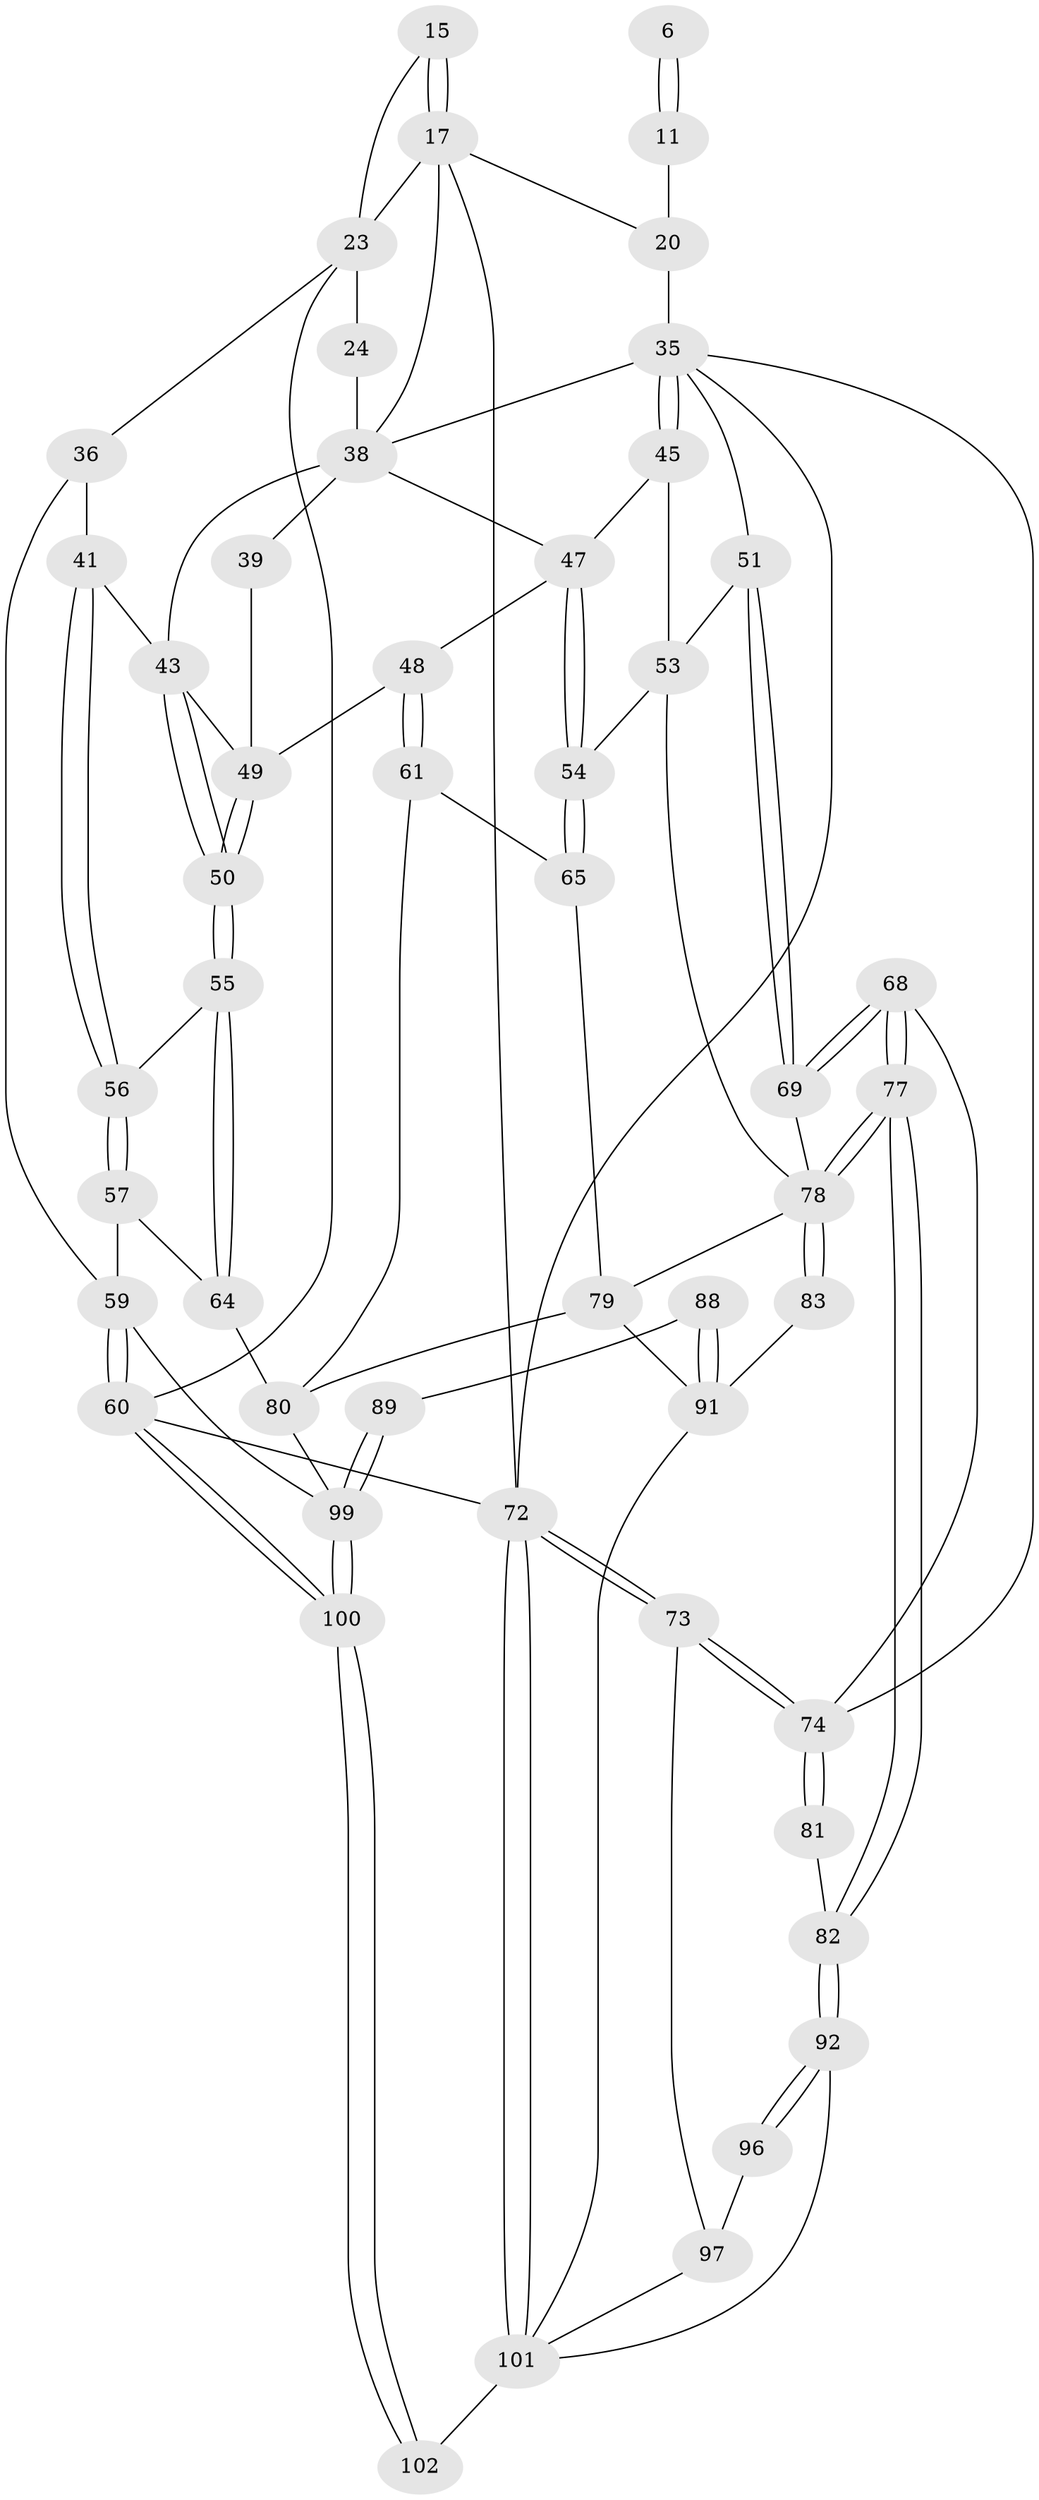 // original degree distribution, {3: 0.0196078431372549, 4: 0.19607843137254902, 5: 0.6078431372549019, 6: 0.17647058823529413}
// Generated by graph-tools (version 1.1) at 2025/00/03/09/25 05:00:53]
// undirected, 51 vertices, 114 edges
graph export_dot {
graph [start="1"]
  node [color=gray90,style=filled];
  6 [pos="+0.7853604864038761+0"];
  11 [pos="+0.8264775985717405+0.0884921373200233",super="+5"];
  15 [pos="+0.355112616282776+0"];
  17 [pos="+0.45659963807871407+0.07835625648273793",super="+16+3"];
  20 [pos="+0.6794652495116328+0.1405423811016179",super="+4+19"];
  23 [pos="+0.18375612423674156+0.06609020356448496",super="+13+18"];
  24 [pos="+0.2778815232853436+0.0849545029432817"];
  35 [pos="+0.6997663525187633+0.31982936701670195",super="+21+34"];
  36 [pos="+0.09210659701599601+0.2838009702722249",super="+31"];
  38 [pos="+0.4830714456695258+0.20952938232065352",super="+25+22+27"];
  39 [pos="+0.32320332424729964+0.27039103334266945"];
  41 [pos="+0.1394793613116046+0.35939838744237923",super="+40"];
  43 [pos="+0.18879156239154968+0.34613499964680283",super="+42"];
  45 [pos="+0.6991156786853293+0.3674339594519839"];
  47 [pos="+0.47097904306965+0.3580856979465512",super="+46"];
  48 [pos="+0.38658963653031747+0.40718354238586274"];
  49 [pos="+0.3685817795402495+0.40464819031099303",super="+44"];
  50 [pos="+0.2980871859327326+0.46768024977718636"];
  51 [pos="+0.8267321054787724+0.4011657965538253"];
  53 [pos="+0.6552958308379356+0.41927017687672913",super="+52"];
  54 [pos="+0.6014833045739729+0.44611877458313925"];
  55 [pos="+0.28301137949173455+0.49264155099722995"];
  56 [pos="+0.13135188317572963+0.3762541886658714"];
  57 [pos="+0.04488798535943076+0.4952221965544269"];
  59 [pos="+0+0.6690031530866022",super="+58+37+32"];
  60 [pos="+0+1",super="+12"];
  61 [pos="+0.43641564746801226+0.513051036047935"];
  64 [pos="+0.2706920186307797+0.5335088639694904"];
  65 [pos="+0.592183256720791+0.46504195648645813"];
  68 [pos="+0.894153681015997+0.5201869289468795"];
  69 [pos="+0.8356070846407655+0.440234581779067"];
  72 [pos="+1+1",super="+7"];
  73 [pos="+1+1"];
  74 [pos="+1+0.7765537285226247",super="+66+67"];
  77 [pos="+0.8514767110767277+0.7175771353154138"];
  78 [pos="+0.8442277784863242+0.7150732016175467",super="+70+71+75"];
  79 [pos="+0.5181264824445672+0.636884481480842",super="+76"];
  80 [pos="+0.5151881845676004+0.6360429449814687",super="+62+63"];
  81 [pos="+0.9998409823481093+0.7209247815765233"];
  82 [pos="+0.8536262905824619+0.7193903826048448"];
  83 [pos="+0.7150424159037725+0.6925884235799195"];
  88 [pos="+0.5083089650646726+0.8803095857139732"];
  89 [pos="+0.3270651442259173+0.8270428058799915"];
  91 [pos="+0.5556737140907062+0.9160913159993849",super="+90+87"];
  92 [pos="+0.8497662127526158+0.7453997549631256"];
  96 [pos="+0.8573372063308329+0.8014007899728519"];
  97 [pos="+0.8571557060124501+0.9231551766578453",super="+95"];
  99 [pos="+0.17942773219021588+1",super="+85+84+86"];
  100 [pos="+0.1674985975608843+1"];
  101 [pos="+0.6689962245914398+1",super="+98+94"];
  102 [pos="+0.6306443338990919+1"];
  6 -- 11 [weight=2];
  6 -- 11;
  11 -- 20 [weight=2];
  15 -- 17 [weight=2];
  15 -- 17;
  15 -- 23;
  17 -- 72;
  17 -- 20;
  17 -- 38;
  17 -- 23;
  20 -- 35 [weight=3];
  23 -- 24 [weight=2];
  23 -- 60;
  23 -- 36;
  24 -- 38;
  35 -- 45;
  35 -- 45;
  35 -- 38;
  35 -- 51;
  35 -- 72;
  35 -- 74;
  36 -- 41 [weight=2];
  36 -- 59 [weight=2];
  38 -- 39 [weight=2];
  38 -- 47;
  38 -- 43;
  39 -- 49;
  41 -- 56;
  41 -- 56;
  41 -- 43 [weight=2];
  43 -- 50;
  43 -- 50;
  43 -- 49;
  45 -- 47;
  45 -- 53;
  47 -- 48;
  47 -- 54;
  47 -- 54;
  48 -- 49;
  48 -- 61;
  48 -- 61;
  49 -- 50;
  49 -- 50;
  50 -- 55;
  50 -- 55;
  51 -- 69;
  51 -- 69;
  51 -- 53;
  53 -- 54;
  53 -- 78;
  54 -- 65;
  54 -- 65;
  55 -- 56;
  55 -- 64;
  55 -- 64;
  56 -- 57;
  56 -- 57;
  57 -- 64;
  57 -- 59;
  59 -- 60 [weight=2];
  59 -- 60;
  59 -- 99;
  60 -- 100;
  60 -- 100;
  60 -- 72 [weight=2];
  61 -- 65;
  61 -- 80;
  64 -- 80;
  65 -- 79;
  68 -- 69;
  68 -- 69;
  68 -- 77;
  68 -- 77;
  68 -- 74;
  69 -- 78;
  72 -- 73;
  72 -- 73;
  72 -- 101;
  72 -- 101;
  73 -- 74;
  73 -- 74;
  73 -- 97;
  74 -- 81 [weight=2];
  74 -- 81;
  77 -- 78;
  77 -- 78;
  77 -- 82;
  77 -- 82;
  78 -- 83 [weight=2];
  78 -- 83;
  78 -- 79;
  79 -- 80;
  79 -- 91;
  80 -- 99 [weight=2];
  81 -- 82;
  82 -- 92;
  82 -- 92;
  83 -- 91;
  88 -- 89;
  88 -- 91 [weight=2];
  88 -- 91;
  89 -- 99 [weight=2];
  89 -- 99;
  91 -- 101;
  92 -- 96;
  92 -- 96;
  92 -- 101;
  96 -- 97 [weight=2];
  97 -- 101;
  99 -- 100;
  99 -- 100;
  100 -- 102;
  100 -- 102;
  101 -- 102 [weight=2];
}
